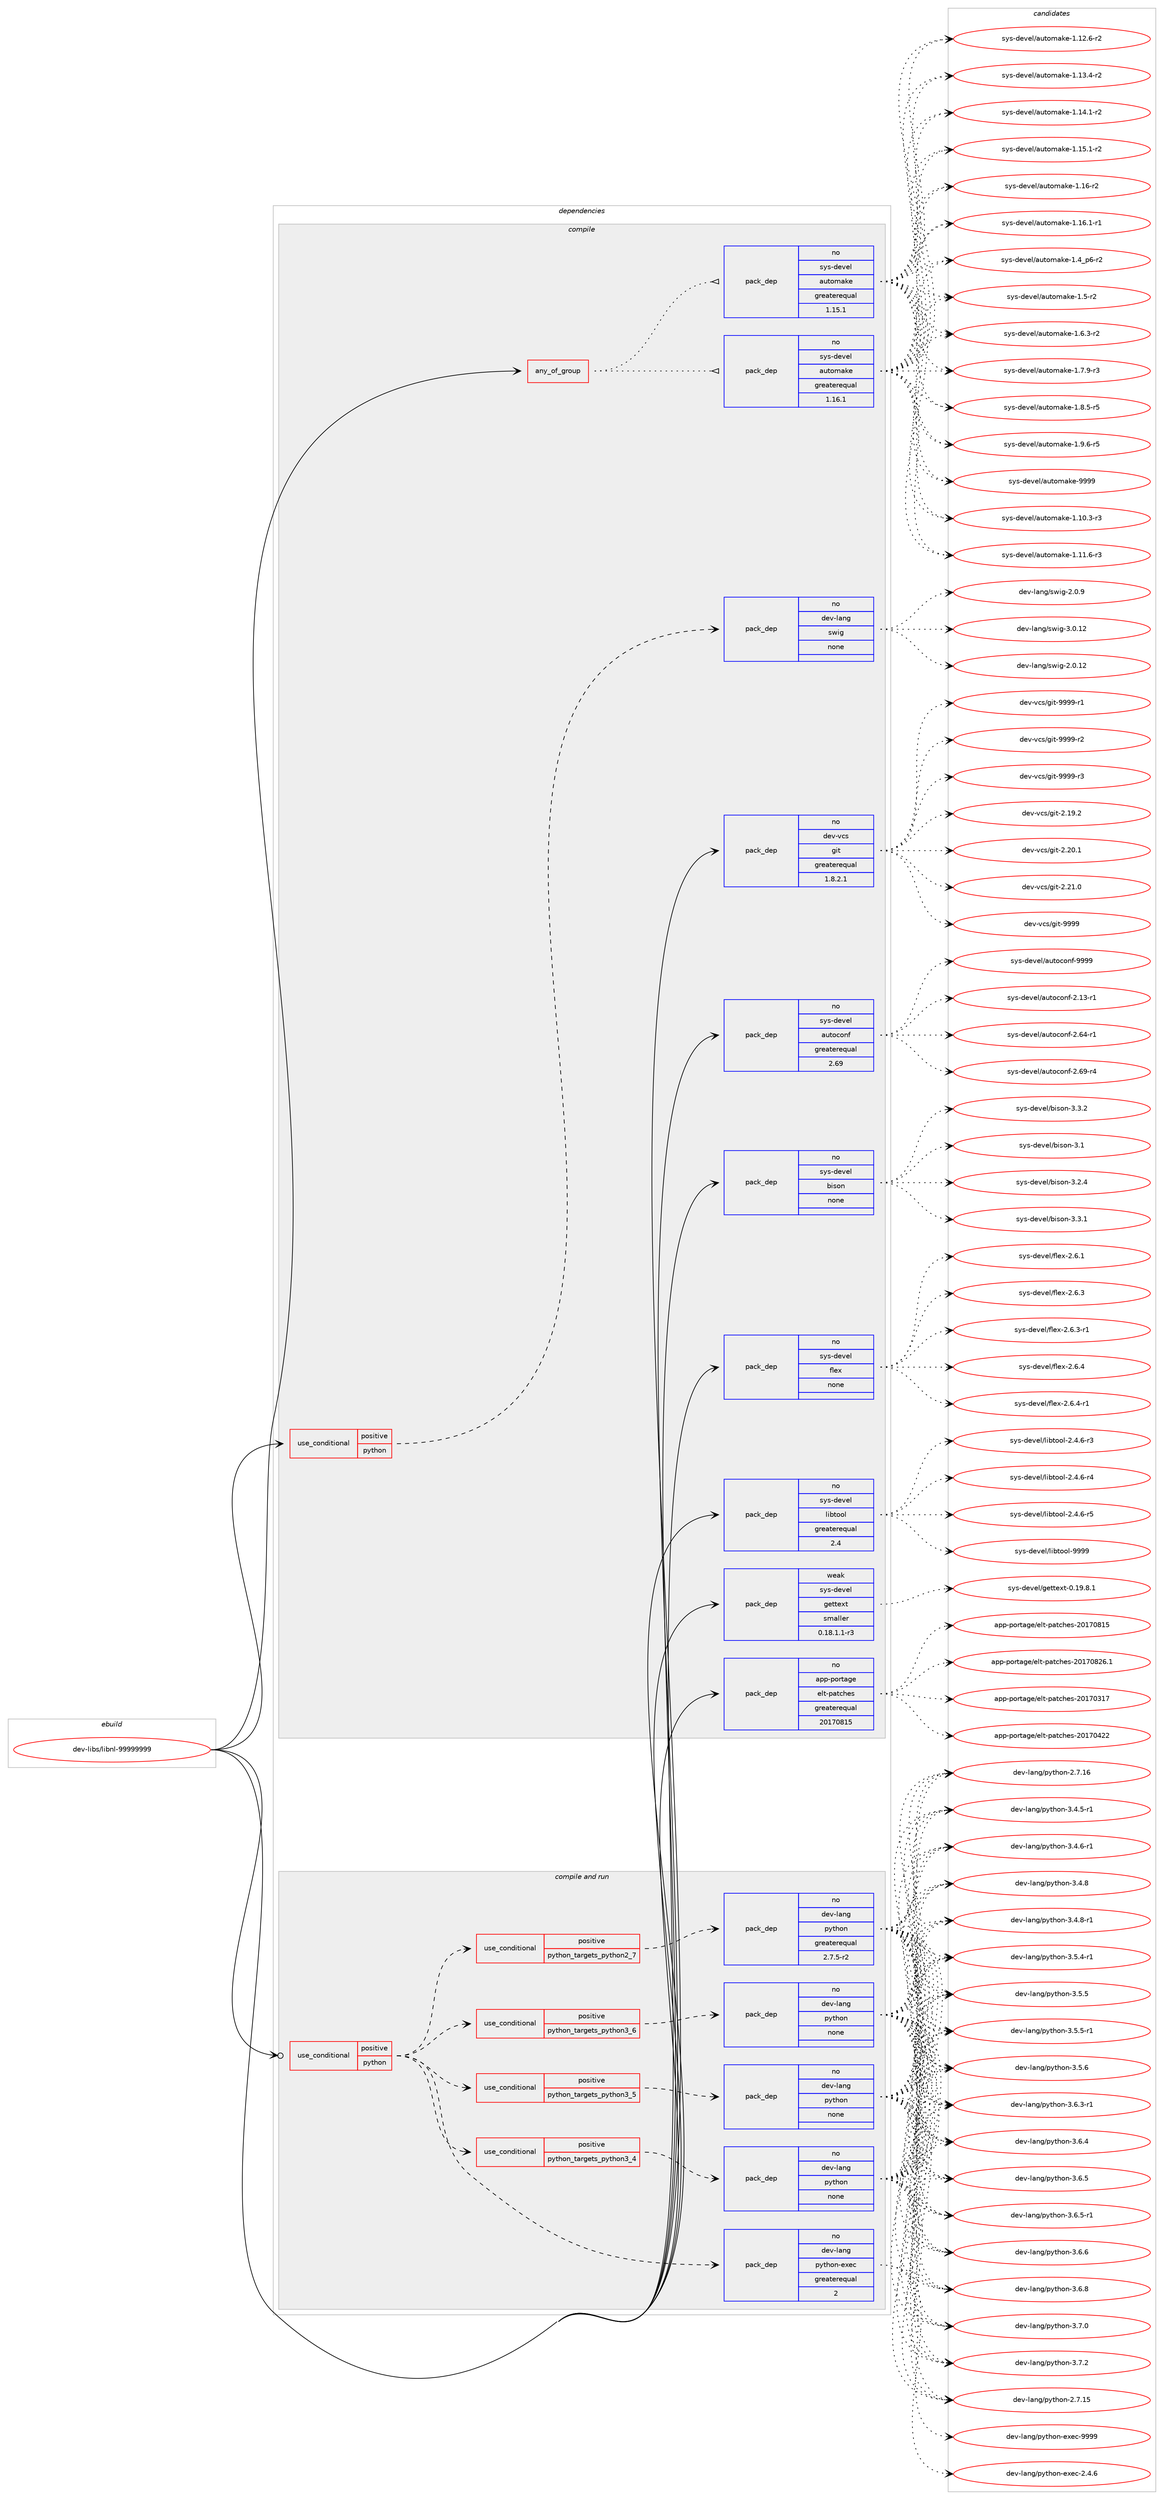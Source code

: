 digraph prolog {

# *************
# Graph options
# *************

newrank=true;
concentrate=true;
compound=true;
graph [rankdir=LR,fontname=Helvetica,fontsize=10,ranksep=1.5];#, ranksep=2.5, nodesep=0.2];
edge  [arrowhead=vee];
node  [fontname=Helvetica,fontsize=10];

# **********
# The ebuild
# **********

subgraph cluster_leftcol {
color=gray;
rank=same;
label=<<i>ebuild</i>>;
id [label="dev-libs/libnl-99999999", color=red, width=4, href="../dev-libs/libnl-99999999.svg"];
}

# ****************
# The dependencies
# ****************

subgraph cluster_midcol {
color=gray;
label=<<i>dependencies</i>>;
subgraph cluster_compile {
fillcolor="#eeeeee";
style=filled;
label=<<i>compile</i>>;
subgraph any22296 {
dependency1368934 [label=<<TABLE BORDER="0" CELLBORDER="1" CELLSPACING="0" CELLPADDING="4"><TR><TD CELLPADDING="10">any_of_group</TD></TR></TABLE>>, shape=none, color=red];subgraph pack979880 {
dependency1368935 [label=<<TABLE BORDER="0" CELLBORDER="1" CELLSPACING="0" CELLPADDING="4" WIDTH="220"><TR><TD ROWSPAN="6" CELLPADDING="30">pack_dep</TD></TR><TR><TD WIDTH="110">no</TD></TR><TR><TD>sys-devel</TD></TR><TR><TD>automake</TD></TR><TR><TD>greaterequal</TD></TR><TR><TD>1.16.1</TD></TR></TABLE>>, shape=none, color=blue];
}
dependency1368934:e -> dependency1368935:w [weight=20,style="dotted",arrowhead="oinv"];
subgraph pack979881 {
dependency1368936 [label=<<TABLE BORDER="0" CELLBORDER="1" CELLSPACING="0" CELLPADDING="4" WIDTH="220"><TR><TD ROWSPAN="6" CELLPADDING="30">pack_dep</TD></TR><TR><TD WIDTH="110">no</TD></TR><TR><TD>sys-devel</TD></TR><TR><TD>automake</TD></TR><TR><TD>greaterequal</TD></TR><TR><TD>1.15.1</TD></TR></TABLE>>, shape=none, color=blue];
}
dependency1368934:e -> dependency1368936:w [weight=20,style="dotted",arrowhead="oinv"];
}
id:e -> dependency1368934:w [weight=20,style="solid",arrowhead="vee"];
subgraph cond366196 {
dependency1368937 [label=<<TABLE BORDER="0" CELLBORDER="1" CELLSPACING="0" CELLPADDING="4"><TR><TD ROWSPAN="3" CELLPADDING="10">use_conditional</TD></TR><TR><TD>positive</TD></TR><TR><TD>python</TD></TR></TABLE>>, shape=none, color=red];
subgraph pack979882 {
dependency1368938 [label=<<TABLE BORDER="0" CELLBORDER="1" CELLSPACING="0" CELLPADDING="4" WIDTH="220"><TR><TD ROWSPAN="6" CELLPADDING="30">pack_dep</TD></TR><TR><TD WIDTH="110">no</TD></TR><TR><TD>dev-lang</TD></TR><TR><TD>swig</TD></TR><TR><TD>none</TD></TR><TR><TD></TD></TR></TABLE>>, shape=none, color=blue];
}
dependency1368937:e -> dependency1368938:w [weight=20,style="dashed",arrowhead="vee"];
}
id:e -> dependency1368937:w [weight=20,style="solid",arrowhead="vee"];
subgraph pack979883 {
dependency1368939 [label=<<TABLE BORDER="0" CELLBORDER="1" CELLSPACING="0" CELLPADDING="4" WIDTH="220"><TR><TD ROWSPAN="6" CELLPADDING="30">pack_dep</TD></TR><TR><TD WIDTH="110">no</TD></TR><TR><TD>app-portage</TD></TR><TR><TD>elt-patches</TD></TR><TR><TD>greaterequal</TD></TR><TR><TD>20170815</TD></TR></TABLE>>, shape=none, color=blue];
}
id:e -> dependency1368939:w [weight=20,style="solid",arrowhead="vee"];
subgraph pack979884 {
dependency1368940 [label=<<TABLE BORDER="0" CELLBORDER="1" CELLSPACING="0" CELLPADDING="4" WIDTH="220"><TR><TD ROWSPAN="6" CELLPADDING="30">pack_dep</TD></TR><TR><TD WIDTH="110">no</TD></TR><TR><TD>dev-vcs</TD></TR><TR><TD>git</TD></TR><TR><TD>greaterequal</TD></TR><TR><TD>1.8.2.1</TD></TR></TABLE>>, shape=none, color=blue];
}
id:e -> dependency1368940:w [weight=20,style="solid",arrowhead="vee"];
subgraph pack979885 {
dependency1368941 [label=<<TABLE BORDER="0" CELLBORDER="1" CELLSPACING="0" CELLPADDING="4" WIDTH="220"><TR><TD ROWSPAN="6" CELLPADDING="30">pack_dep</TD></TR><TR><TD WIDTH="110">no</TD></TR><TR><TD>sys-devel</TD></TR><TR><TD>autoconf</TD></TR><TR><TD>greaterequal</TD></TR><TR><TD>2.69</TD></TR></TABLE>>, shape=none, color=blue];
}
id:e -> dependency1368941:w [weight=20,style="solid",arrowhead="vee"];
subgraph pack979886 {
dependency1368942 [label=<<TABLE BORDER="0" CELLBORDER="1" CELLSPACING="0" CELLPADDING="4" WIDTH="220"><TR><TD ROWSPAN="6" CELLPADDING="30">pack_dep</TD></TR><TR><TD WIDTH="110">no</TD></TR><TR><TD>sys-devel</TD></TR><TR><TD>bison</TD></TR><TR><TD>none</TD></TR><TR><TD></TD></TR></TABLE>>, shape=none, color=blue];
}
id:e -> dependency1368942:w [weight=20,style="solid",arrowhead="vee"];
subgraph pack979887 {
dependency1368943 [label=<<TABLE BORDER="0" CELLBORDER="1" CELLSPACING="0" CELLPADDING="4" WIDTH="220"><TR><TD ROWSPAN="6" CELLPADDING="30">pack_dep</TD></TR><TR><TD WIDTH="110">no</TD></TR><TR><TD>sys-devel</TD></TR><TR><TD>flex</TD></TR><TR><TD>none</TD></TR><TR><TD></TD></TR></TABLE>>, shape=none, color=blue];
}
id:e -> dependency1368943:w [weight=20,style="solid",arrowhead="vee"];
subgraph pack979888 {
dependency1368944 [label=<<TABLE BORDER="0" CELLBORDER="1" CELLSPACING="0" CELLPADDING="4" WIDTH="220"><TR><TD ROWSPAN="6" CELLPADDING="30">pack_dep</TD></TR><TR><TD WIDTH="110">no</TD></TR><TR><TD>sys-devel</TD></TR><TR><TD>libtool</TD></TR><TR><TD>greaterequal</TD></TR><TR><TD>2.4</TD></TR></TABLE>>, shape=none, color=blue];
}
id:e -> dependency1368944:w [weight=20,style="solid",arrowhead="vee"];
subgraph pack979889 {
dependency1368945 [label=<<TABLE BORDER="0" CELLBORDER="1" CELLSPACING="0" CELLPADDING="4" WIDTH="220"><TR><TD ROWSPAN="6" CELLPADDING="30">pack_dep</TD></TR><TR><TD WIDTH="110">weak</TD></TR><TR><TD>sys-devel</TD></TR><TR><TD>gettext</TD></TR><TR><TD>smaller</TD></TR><TR><TD>0.18.1.1-r3</TD></TR></TABLE>>, shape=none, color=blue];
}
id:e -> dependency1368945:w [weight=20,style="solid",arrowhead="vee"];
}
subgraph cluster_compileandrun {
fillcolor="#eeeeee";
style=filled;
label=<<i>compile and run</i>>;
subgraph cond366197 {
dependency1368946 [label=<<TABLE BORDER="0" CELLBORDER="1" CELLSPACING="0" CELLPADDING="4"><TR><TD ROWSPAN="3" CELLPADDING="10">use_conditional</TD></TR><TR><TD>positive</TD></TR><TR><TD>python</TD></TR></TABLE>>, shape=none, color=red];
subgraph cond366198 {
dependency1368947 [label=<<TABLE BORDER="0" CELLBORDER="1" CELLSPACING="0" CELLPADDING="4"><TR><TD ROWSPAN="3" CELLPADDING="10">use_conditional</TD></TR><TR><TD>positive</TD></TR><TR><TD>python_targets_python2_7</TD></TR></TABLE>>, shape=none, color=red];
subgraph pack979890 {
dependency1368948 [label=<<TABLE BORDER="0" CELLBORDER="1" CELLSPACING="0" CELLPADDING="4" WIDTH="220"><TR><TD ROWSPAN="6" CELLPADDING="30">pack_dep</TD></TR><TR><TD WIDTH="110">no</TD></TR><TR><TD>dev-lang</TD></TR><TR><TD>python</TD></TR><TR><TD>greaterequal</TD></TR><TR><TD>2.7.5-r2</TD></TR></TABLE>>, shape=none, color=blue];
}
dependency1368947:e -> dependency1368948:w [weight=20,style="dashed",arrowhead="vee"];
}
dependency1368946:e -> dependency1368947:w [weight=20,style="dashed",arrowhead="vee"];
subgraph cond366199 {
dependency1368949 [label=<<TABLE BORDER="0" CELLBORDER="1" CELLSPACING="0" CELLPADDING="4"><TR><TD ROWSPAN="3" CELLPADDING="10">use_conditional</TD></TR><TR><TD>positive</TD></TR><TR><TD>python_targets_python3_4</TD></TR></TABLE>>, shape=none, color=red];
subgraph pack979891 {
dependency1368950 [label=<<TABLE BORDER="0" CELLBORDER="1" CELLSPACING="0" CELLPADDING="4" WIDTH="220"><TR><TD ROWSPAN="6" CELLPADDING="30">pack_dep</TD></TR><TR><TD WIDTH="110">no</TD></TR><TR><TD>dev-lang</TD></TR><TR><TD>python</TD></TR><TR><TD>none</TD></TR><TR><TD></TD></TR></TABLE>>, shape=none, color=blue];
}
dependency1368949:e -> dependency1368950:w [weight=20,style="dashed",arrowhead="vee"];
}
dependency1368946:e -> dependency1368949:w [weight=20,style="dashed",arrowhead="vee"];
subgraph cond366200 {
dependency1368951 [label=<<TABLE BORDER="0" CELLBORDER="1" CELLSPACING="0" CELLPADDING="4"><TR><TD ROWSPAN="3" CELLPADDING="10">use_conditional</TD></TR><TR><TD>positive</TD></TR><TR><TD>python_targets_python3_5</TD></TR></TABLE>>, shape=none, color=red];
subgraph pack979892 {
dependency1368952 [label=<<TABLE BORDER="0" CELLBORDER="1" CELLSPACING="0" CELLPADDING="4" WIDTH="220"><TR><TD ROWSPAN="6" CELLPADDING="30">pack_dep</TD></TR><TR><TD WIDTH="110">no</TD></TR><TR><TD>dev-lang</TD></TR><TR><TD>python</TD></TR><TR><TD>none</TD></TR><TR><TD></TD></TR></TABLE>>, shape=none, color=blue];
}
dependency1368951:e -> dependency1368952:w [weight=20,style="dashed",arrowhead="vee"];
}
dependency1368946:e -> dependency1368951:w [weight=20,style="dashed",arrowhead="vee"];
subgraph cond366201 {
dependency1368953 [label=<<TABLE BORDER="0" CELLBORDER="1" CELLSPACING="0" CELLPADDING="4"><TR><TD ROWSPAN="3" CELLPADDING="10">use_conditional</TD></TR><TR><TD>positive</TD></TR><TR><TD>python_targets_python3_6</TD></TR></TABLE>>, shape=none, color=red];
subgraph pack979893 {
dependency1368954 [label=<<TABLE BORDER="0" CELLBORDER="1" CELLSPACING="0" CELLPADDING="4" WIDTH="220"><TR><TD ROWSPAN="6" CELLPADDING="30">pack_dep</TD></TR><TR><TD WIDTH="110">no</TD></TR><TR><TD>dev-lang</TD></TR><TR><TD>python</TD></TR><TR><TD>none</TD></TR><TR><TD></TD></TR></TABLE>>, shape=none, color=blue];
}
dependency1368953:e -> dependency1368954:w [weight=20,style="dashed",arrowhead="vee"];
}
dependency1368946:e -> dependency1368953:w [weight=20,style="dashed",arrowhead="vee"];
subgraph pack979894 {
dependency1368955 [label=<<TABLE BORDER="0" CELLBORDER="1" CELLSPACING="0" CELLPADDING="4" WIDTH="220"><TR><TD ROWSPAN="6" CELLPADDING="30">pack_dep</TD></TR><TR><TD WIDTH="110">no</TD></TR><TR><TD>dev-lang</TD></TR><TR><TD>python-exec</TD></TR><TR><TD>greaterequal</TD></TR><TR><TD>2</TD></TR></TABLE>>, shape=none, color=blue];
}
dependency1368946:e -> dependency1368955:w [weight=20,style="dashed",arrowhead="vee"];
}
id:e -> dependency1368946:w [weight=20,style="solid",arrowhead="odotvee"];
}
subgraph cluster_run {
fillcolor="#eeeeee";
style=filled;
label=<<i>run</i>>;
}
}

# **************
# The candidates
# **************

subgraph cluster_choices {
rank=same;
color=gray;
label=<<i>candidates</i>>;

subgraph choice979880 {
color=black;
nodesep=1;
choice11512111545100101118101108479711711611110997107101454946494846514511451 [label="sys-devel/automake-1.10.3-r3", color=red, width=4,href="../sys-devel/automake-1.10.3-r3.svg"];
choice11512111545100101118101108479711711611110997107101454946494946544511451 [label="sys-devel/automake-1.11.6-r3", color=red, width=4,href="../sys-devel/automake-1.11.6-r3.svg"];
choice11512111545100101118101108479711711611110997107101454946495046544511450 [label="sys-devel/automake-1.12.6-r2", color=red, width=4,href="../sys-devel/automake-1.12.6-r2.svg"];
choice11512111545100101118101108479711711611110997107101454946495146524511450 [label="sys-devel/automake-1.13.4-r2", color=red, width=4,href="../sys-devel/automake-1.13.4-r2.svg"];
choice11512111545100101118101108479711711611110997107101454946495246494511450 [label="sys-devel/automake-1.14.1-r2", color=red, width=4,href="../sys-devel/automake-1.14.1-r2.svg"];
choice11512111545100101118101108479711711611110997107101454946495346494511450 [label="sys-devel/automake-1.15.1-r2", color=red, width=4,href="../sys-devel/automake-1.15.1-r2.svg"];
choice1151211154510010111810110847971171161111099710710145494649544511450 [label="sys-devel/automake-1.16-r2", color=red, width=4,href="../sys-devel/automake-1.16-r2.svg"];
choice11512111545100101118101108479711711611110997107101454946495446494511449 [label="sys-devel/automake-1.16.1-r1", color=red, width=4,href="../sys-devel/automake-1.16.1-r1.svg"];
choice115121115451001011181011084797117116111109971071014549465295112544511450 [label="sys-devel/automake-1.4_p6-r2", color=red, width=4,href="../sys-devel/automake-1.4_p6-r2.svg"];
choice11512111545100101118101108479711711611110997107101454946534511450 [label="sys-devel/automake-1.5-r2", color=red, width=4,href="../sys-devel/automake-1.5-r2.svg"];
choice115121115451001011181011084797117116111109971071014549465446514511450 [label="sys-devel/automake-1.6.3-r2", color=red, width=4,href="../sys-devel/automake-1.6.3-r2.svg"];
choice115121115451001011181011084797117116111109971071014549465546574511451 [label="sys-devel/automake-1.7.9-r3", color=red, width=4,href="../sys-devel/automake-1.7.9-r3.svg"];
choice115121115451001011181011084797117116111109971071014549465646534511453 [label="sys-devel/automake-1.8.5-r5", color=red, width=4,href="../sys-devel/automake-1.8.5-r5.svg"];
choice115121115451001011181011084797117116111109971071014549465746544511453 [label="sys-devel/automake-1.9.6-r5", color=red, width=4,href="../sys-devel/automake-1.9.6-r5.svg"];
choice115121115451001011181011084797117116111109971071014557575757 [label="sys-devel/automake-9999", color=red, width=4,href="../sys-devel/automake-9999.svg"];
dependency1368935:e -> choice11512111545100101118101108479711711611110997107101454946494846514511451:w [style=dotted,weight="100"];
dependency1368935:e -> choice11512111545100101118101108479711711611110997107101454946494946544511451:w [style=dotted,weight="100"];
dependency1368935:e -> choice11512111545100101118101108479711711611110997107101454946495046544511450:w [style=dotted,weight="100"];
dependency1368935:e -> choice11512111545100101118101108479711711611110997107101454946495146524511450:w [style=dotted,weight="100"];
dependency1368935:e -> choice11512111545100101118101108479711711611110997107101454946495246494511450:w [style=dotted,weight="100"];
dependency1368935:e -> choice11512111545100101118101108479711711611110997107101454946495346494511450:w [style=dotted,weight="100"];
dependency1368935:e -> choice1151211154510010111810110847971171161111099710710145494649544511450:w [style=dotted,weight="100"];
dependency1368935:e -> choice11512111545100101118101108479711711611110997107101454946495446494511449:w [style=dotted,weight="100"];
dependency1368935:e -> choice115121115451001011181011084797117116111109971071014549465295112544511450:w [style=dotted,weight="100"];
dependency1368935:e -> choice11512111545100101118101108479711711611110997107101454946534511450:w [style=dotted,weight="100"];
dependency1368935:e -> choice115121115451001011181011084797117116111109971071014549465446514511450:w [style=dotted,weight="100"];
dependency1368935:e -> choice115121115451001011181011084797117116111109971071014549465546574511451:w [style=dotted,weight="100"];
dependency1368935:e -> choice115121115451001011181011084797117116111109971071014549465646534511453:w [style=dotted,weight="100"];
dependency1368935:e -> choice115121115451001011181011084797117116111109971071014549465746544511453:w [style=dotted,weight="100"];
dependency1368935:e -> choice115121115451001011181011084797117116111109971071014557575757:w [style=dotted,weight="100"];
}
subgraph choice979881 {
color=black;
nodesep=1;
choice11512111545100101118101108479711711611110997107101454946494846514511451 [label="sys-devel/automake-1.10.3-r3", color=red, width=4,href="../sys-devel/automake-1.10.3-r3.svg"];
choice11512111545100101118101108479711711611110997107101454946494946544511451 [label="sys-devel/automake-1.11.6-r3", color=red, width=4,href="../sys-devel/automake-1.11.6-r3.svg"];
choice11512111545100101118101108479711711611110997107101454946495046544511450 [label="sys-devel/automake-1.12.6-r2", color=red, width=4,href="../sys-devel/automake-1.12.6-r2.svg"];
choice11512111545100101118101108479711711611110997107101454946495146524511450 [label="sys-devel/automake-1.13.4-r2", color=red, width=4,href="../sys-devel/automake-1.13.4-r2.svg"];
choice11512111545100101118101108479711711611110997107101454946495246494511450 [label="sys-devel/automake-1.14.1-r2", color=red, width=4,href="../sys-devel/automake-1.14.1-r2.svg"];
choice11512111545100101118101108479711711611110997107101454946495346494511450 [label="sys-devel/automake-1.15.1-r2", color=red, width=4,href="../sys-devel/automake-1.15.1-r2.svg"];
choice1151211154510010111810110847971171161111099710710145494649544511450 [label="sys-devel/automake-1.16-r2", color=red, width=4,href="../sys-devel/automake-1.16-r2.svg"];
choice11512111545100101118101108479711711611110997107101454946495446494511449 [label="sys-devel/automake-1.16.1-r1", color=red, width=4,href="../sys-devel/automake-1.16.1-r1.svg"];
choice115121115451001011181011084797117116111109971071014549465295112544511450 [label="sys-devel/automake-1.4_p6-r2", color=red, width=4,href="../sys-devel/automake-1.4_p6-r2.svg"];
choice11512111545100101118101108479711711611110997107101454946534511450 [label="sys-devel/automake-1.5-r2", color=red, width=4,href="../sys-devel/automake-1.5-r2.svg"];
choice115121115451001011181011084797117116111109971071014549465446514511450 [label="sys-devel/automake-1.6.3-r2", color=red, width=4,href="../sys-devel/automake-1.6.3-r2.svg"];
choice115121115451001011181011084797117116111109971071014549465546574511451 [label="sys-devel/automake-1.7.9-r3", color=red, width=4,href="../sys-devel/automake-1.7.9-r3.svg"];
choice115121115451001011181011084797117116111109971071014549465646534511453 [label="sys-devel/automake-1.8.5-r5", color=red, width=4,href="../sys-devel/automake-1.8.5-r5.svg"];
choice115121115451001011181011084797117116111109971071014549465746544511453 [label="sys-devel/automake-1.9.6-r5", color=red, width=4,href="../sys-devel/automake-1.9.6-r5.svg"];
choice115121115451001011181011084797117116111109971071014557575757 [label="sys-devel/automake-9999", color=red, width=4,href="../sys-devel/automake-9999.svg"];
dependency1368936:e -> choice11512111545100101118101108479711711611110997107101454946494846514511451:w [style=dotted,weight="100"];
dependency1368936:e -> choice11512111545100101118101108479711711611110997107101454946494946544511451:w [style=dotted,weight="100"];
dependency1368936:e -> choice11512111545100101118101108479711711611110997107101454946495046544511450:w [style=dotted,weight="100"];
dependency1368936:e -> choice11512111545100101118101108479711711611110997107101454946495146524511450:w [style=dotted,weight="100"];
dependency1368936:e -> choice11512111545100101118101108479711711611110997107101454946495246494511450:w [style=dotted,weight="100"];
dependency1368936:e -> choice11512111545100101118101108479711711611110997107101454946495346494511450:w [style=dotted,weight="100"];
dependency1368936:e -> choice1151211154510010111810110847971171161111099710710145494649544511450:w [style=dotted,weight="100"];
dependency1368936:e -> choice11512111545100101118101108479711711611110997107101454946495446494511449:w [style=dotted,weight="100"];
dependency1368936:e -> choice115121115451001011181011084797117116111109971071014549465295112544511450:w [style=dotted,weight="100"];
dependency1368936:e -> choice11512111545100101118101108479711711611110997107101454946534511450:w [style=dotted,weight="100"];
dependency1368936:e -> choice115121115451001011181011084797117116111109971071014549465446514511450:w [style=dotted,weight="100"];
dependency1368936:e -> choice115121115451001011181011084797117116111109971071014549465546574511451:w [style=dotted,weight="100"];
dependency1368936:e -> choice115121115451001011181011084797117116111109971071014549465646534511453:w [style=dotted,weight="100"];
dependency1368936:e -> choice115121115451001011181011084797117116111109971071014549465746544511453:w [style=dotted,weight="100"];
dependency1368936:e -> choice115121115451001011181011084797117116111109971071014557575757:w [style=dotted,weight="100"];
}
subgraph choice979882 {
color=black;
nodesep=1;
choice10010111845108971101034711511910510345504648464950 [label="dev-lang/swig-2.0.12", color=red, width=4,href="../dev-lang/swig-2.0.12.svg"];
choice100101118451089711010347115119105103455046484657 [label="dev-lang/swig-2.0.9", color=red, width=4,href="../dev-lang/swig-2.0.9.svg"];
choice10010111845108971101034711511910510345514648464950 [label="dev-lang/swig-3.0.12", color=red, width=4,href="../dev-lang/swig-3.0.12.svg"];
dependency1368938:e -> choice10010111845108971101034711511910510345504648464950:w [style=dotted,weight="100"];
dependency1368938:e -> choice100101118451089711010347115119105103455046484657:w [style=dotted,weight="100"];
dependency1368938:e -> choice10010111845108971101034711511910510345514648464950:w [style=dotted,weight="100"];
}
subgraph choice979883 {
color=black;
nodesep=1;
choice97112112451121111141169710310147101108116451129711699104101115455048495548514955 [label="app-portage/elt-patches-20170317", color=red, width=4,href="../app-portage/elt-patches-20170317.svg"];
choice97112112451121111141169710310147101108116451129711699104101115455048495548525050 [label="app-portage/elt-patches-20170422", color=red, width=4,href="../app-portage/elt-patches-20170422.svg"];
choice97112112451121111141169710310147101108116451129711699104101115455048495548564953 [label="app-portage/elt-patches-20170815", color=red, width=4,href="../app-portage/elt-patches-20170815.svg"];
choice971121124511211111411697103101471011081164511297116991041011154550484955485650544649 [label="app-portage/elt-patches-20170826.1", color=red, width=4,href="../app-portage/elt-patches-20170826.1.svg"];
dependency1368939:e -> choice97112112451121111141169710310147101108116451129711699104101115455048495548514955:w [style=dotted,weight="100"];
dependency1368939:e -> choice97112112451121111141169710310147101108116451129711699104101115455048495548525050:w [style=dotted,weight="100"];
dependency1368939:e -> choice97112112451121111141169710310147101108116451129711699104101115455048495548564953:w [style=dotted,weight="100"];
dependency1368939:e -> choice971121124511211111411697103101471011081164511297116991041011154550484955485650544649:w [style=dotted,weight="100"];
}
subgraph choice979884 {
color=black;
nodesep=1;
choice10010111845118991154710310511645504649574650 [label="dev-vcs/git-2.19.2", color=red, width=4,href="../dev-vcs/git-2.19.2.svg"];
choice10010111845118991154710310511645504650484649 [label="dev-vcs/git-2.20.1", color=red, width=4,href="../dev-vcs/git-2.20.1.svg"];
choice10010111845118991154710310511645504650494648 [label="dev-vcs/git-2.21.0", color=red, width=4,href="../dev-vcs/git-2.21.0.svg"];
choice1001011184511899115471031051164557575757 [label="dev-vcs/git-9999", color=red, width=4,href="../dev-vcs/git-9999.svg"];
choice10010111845118991154710310511645575757574511449 [label="dev-vcs/git-9999-r1", color=red, width=4,href="../dev-vcs/git-9999-r1.svg"];
choice10010111845118991154710310511645575757574511450 [label="dev-vcs/git-9999-r2", color=red, width=4,href="../dev-vcs/git-9999-r2.svg"];
choice10010111845118991154710310511645575757574511451 [label="dev-vcs/git-9999-r3", color=red, width=4,href="../dev-vcs/git-9999-r3.svg"];
dependency1368940:e -> choice10010111845118991154710310511645504649574650:w [style=dotted,weight="100"];
dependency1368940:e -> choice10010111845118991154710310511645504650484649:w [style=dotted,weight="100"];
dependency1368940:e -> choice10010111845118991154710310511645504650494648:w [style=dotted,weight="100"];
dependency1368940:e -> choice1001011184511899115471031051164557575757:w [style=dotted,weight="100"];
dependency1368940:e -> choice10010111845118991154710310511645575757574511449:w [style=dotted,weight="100"];
dependency1368940:e -> choice10010111845118991154710310511645575757574511450:w [style=dotted,weight="100"];
dependency1368940:e -> choice10010111845118991154710310511645575757574511451:w [style=dotted,weight="100"];
}
subgraph choice979885 {
color=black;
nodesep=1;
choice1151211154510010111810110847971171161119911111010245504649514511449 [label="sys-devel/autoconf-2.13-r1", color=red, width=4,href="../sys-devel/autoconf-2.13-r1.svg"];
choice1151211154510010111810110847971171161119911111010245504654524511449 [label="sys-devel/autoconf-2.64-r1", color=red, width=4,href="../sys-devel/autoconf-2.64-r1.svg"];
choice1151211154510010111810110847971171161119911111010245504654574511452 [label="sys-devel/autoconf-2.69-r4", color=red, width=4,href="../sys-devel/autoconf-2.69-r4.svg"];
choice115121115451001011181011084797117116111991111101024557575757 [label="sys-devel/autoconf-9999", color=red, width=4,href="../sys-devel/autoconf-9999.svg"];
dependency1368941:e -> choice1151211154510010111810110847971171161119911111010245504649514511449:w [style=dotted,weight="100"];
dependency1368941:e -> choice1151211154510010111810110847971171161119911111010245504654524511449:w [style=dotted,weight="100"];
dependency1368941:e -> choice1151211154510010111810110847971171161119911111010245504654574511452:w [style=dotted,weight="100"];
dependency1368941:e -> choice115121115451001011181011084797117116111991111101024557575757:w [style=dotted,weight="100"];
}
subgraph choice979886 {
color=black;
nodesep=1;
choice11512111545100101118101108479810511511111045514649 [label="sys-devel/bison-3.1", color=red, width=4,href="../sys-devel/bison-3.1.svg"];
choice115121115451001011181011084798105115111110455146504652 [label="sys-devel/bison-3.2.4", color=red, width=4,href="../sys-devel/bison-3.2.4.svg"];
choice115121115451001011181011084798105115111110455146514649 [label="sys-devel/bison-3.3.1", color=red, width=4,href="../sys-devel/bison-3.3.1.svg"];
choice115121115451001011181011084798105115111110455146514650 [label="sys-devel/bison-3.3.2", color=red, width=4,href="../sys-devel/bison-3.3.2.svg"];
dependency1368942:e -> choice11512111545100101118101108479810511511111045514649:w [style=dotted,weight="100"];
dependency1368942:e -> choice115121115451001011181011084798105115111110455146504652:w [style=dotted,weight="100"];
dependency1368942:e -> choice115121115451001011181011084798105115111110455146514649:w [style=dotted,weight="100"];
dependency1368942:e -> choice115121115451001011181011084798105115111110455146514650:w [style=dotted,weight="100"];
}
subgraph choice979887 {
color=black;
nodesep=1;
choice1151211154510010111810110847102108101120455046544649 [label="sys-devel/flex-2.6.1", color=red, width=4,href="../sys-devel/flex-2.6.1.svg"];
choice1151211154510010111810110847102108101120455046544651 [label="sys-devel/flex-2.6.3", color=red, width=4,href="../sys-devel/flex-2.6.3.svg"];
choice11512111545100101118101108471021081011204550465446514511449 [label="sys-devel/flex-2.6.3-r1", color=red, width=4,href="../sys-devel/flex-2.6.3-r1.svg"];
choice1151211154510010111810110847102108101120455046544652 [label="sys-devel/flex-2.6.4", color=red, width=4,href="../sys-devel/flex-2.6.4.svg"];
choice11512111545100101118101108471021081011204550465446524511449 [label="sys-devel/flex-2.6.4-r1", color=red, width=4,href="../sys-devel/flex-2.6.4-r1.svg"];
dependency1368943:e -> choice1151211154510010111810110847102108101120455046544649:w [style=dotted,weight="100"];
dependency1368943:e -> choice1151211154510010111810110847102108101120455046544651:w [style=dotted,weight="100"];
dependency1368943:e -> choice11512111545100101118101108471021081011204550465446514511449:w [style=dotted,weight="100"];
dependency1368943:e -> choice1151211154510010111810110847102108101120455046544652:w [style=dotted,weight="100"];
dependency1368943:e -> choice11512111545100101118101108471021081011204550465446524511449:w [style=dotted,weight="100"];
}
subgraph choice979888 {
color=black;
nodesep=1;
choice1151211154510010111810110847108105981161111111084550465246544511451 [label="sys-devel/libtool-2.4.6-r3", color=red, width=4,href="../sys-devel/libtool-2.4.6-r3.svg"];
choice1151211154510010111810110847108105981161111111084550465246544511452 [label="sys-devel/libtool-2.4.6-r4", color=red, width=4,href="../sys-devel/libtool-2.4.6-r4.svg"];
choice1151211154510010111810110847108105981161111111084550465246544511453 [label="sys-devel/libtool-2.4.6-r5", color=red, width=4,href="../sys-devel/libtool-2.4.6-r5.svg"];
choice1151211154510010111810110847108105981161111111084557575757 [label="sys-devel/libtool-9999", color=red, width=4,href="../sys-devel/libtool-9999.svg"];
dependency1368944:e -> choice1151211154510010111810110847108105981161111111084550465246544511451:w [style=dotted,weight="100"];
dependency1368944:e -> choice1151211154510010111810110847108105981161111111084550465246544511452:w [style=dotted,weight="100"];
dependency1368944:e -> choice1151211154510010111810110847108105981161111111084550465246544511453:w [style=dotted,weight="100"];
dependency1368944:e -> choice1151211154510010111810110847108105981161111111084557575757:w [style=dotted,weight="100"];
}
subgraph choice979889 {
color=black;
nodesep=1;
choice1151211154510010111810110847103101116116101120116454846495746564649 [label="sys-devel/gettext-0.19.8.1", color=red, width=4,href="../sys-devel/gettext-0.19.8.1.svg"];
dependency1368945:e -> choice1151211154510010111810110847103101116116101120116454846495746564649:w [style=dotted,weight="100"];
}
subgraph choice979890 {
color=black;
nodesep=1;
choice10010111845108971101034711212111610411111045504655464953 [label="dev-lang/python-2.7.15", color=red, width=4,href="../dev-lang/python-2.7.15.svg"];
choice10010111845108971101034711212111610411111045504655464954 [label="dev-lang/python-2.7.16", color=red, width=4,href="../dev-lang/python-2.7.16.svg"];
choice1001011184510897110103471121211161041111104551465246534511449 [label="dev-lang/python-3.4.5-r1", color=red, width=4,href="../dev-lang/python-3.4.5-r1.svg"];
choice1001011184510897110103471121211161041111104551465246544511449 [label="dev-lang/python-3.4.6-r1", color=red, width=4,href="../dev-lang/python-3.4.6-r1.svg"];
choice100101118451089711010347112121116104111110455146524656 [label="dev-lang/python-3.4.8", color=red, width=4,href="../dev-lang/python-3.4.8.svg"];
choice1001011184510897110103471121211161041111104551465246564511449 [label="dev-lang/python-3.4.8-r1", color=red, width=4,href="../dev-lang/python-3.4.8-r1.svg"];
choice1001011184510897110103471121211161041111104551465346524511449 [label="dev-lang/python-3.5.4-r1", color=red, width=4,href="../dev-lang/python-3.5.4-r1.svg"];
choice100101118451089711010347112121116104111110455146534653 [label="dev-lang/python-3.5.5", color=red, width=4,href="../dev-lang/python-3.5.5.svg"];
choice1001011184510897110103471121211161041111104551465346534511449 [label="dev-lang/python-3.5.5-r1", color=red, width=4,href="../dev-lang/python-3.5.5-r1.svg"];
choice100101118451089711010347112121116104111110455146534654 [label="dev-lang/python-3.5.6", color=red, width=4,href="../dev-lang/python-3.5.6.svg"];
choice1001011184510897110103471121211161041111104551465446514511449 [label="dev-lang/python-3.6.3-r1", color=red, width=4,href="../dev-lang/python-3.6.3-r1.svg"];
choice100101118451089711010347112121116104111110455146544652 [label="dev-lang/python-3.6.4", color=red, width=4,href="../dev-lang/python-3.6.4.svg"];
choice100101118451089711010347112121116104111110455146544653 [label="dev-lang/python-3.6.5", color=red, width=4,href="../dev-lang/python-3.6.5.svg"];
choice1001011184510897110103471121211161041111104551465446534511449 [label="dev-lang/python-3.6.5-r1", color=red, width=4,href="../dev-lang/python-3.6.5-r1.svg"];
choice100101118451089711010347112121116104111110455146544654 [label="dev-lang/python-3.6.6", color=red, width=4,href="../dev-lang/python-3.6.6.svg"];
choice100101118451089711010347112121116104111110455146544656 [label="dev-lang/python-3.6.8", color=red, width=4,href="../dev-lang/python-3.6.8.svg"];
choice100101118451089711010347112121116104111110455146554648 [label="dev-lang/python-3.7.0", color=red, width=4,href="../dev-lang/python-3.7.0.svg"];
choice100101118451089711010347112121116104111110455146554650 [label="dev-lang/python-3.7.2", color=red, width=4,href="../dev-lang/python-3.7.2.svg"];
dependency1368948:e -> choice10010111845108971101034711212111610411111045504655464953:w [style=dotted,weight="100"];
dependency1368948:e -> choice10010111845108971101034711212111610411111045504655464954:w [style=dotted,weight="100"];
dependency1368948:e -> choice1001011184510897110103471121211161041111104551465246534511449:w [style=dotted,weight="100"];
dependency1368948:e -> choice1001011184510897110103471121211161041111104551465246544511449:w [style=dotted,weight="100"];
dependency1368948:e -> choice100101118451089711010347112121116104111110455146524656:w [style=dotted,weight="100"];
dependency1368948:e -> choice1001011184510897110103471121211161041111104551465246564511449:w [style=dotted,weight="100"];
dependency1368948:e -> choice1001011184510897110103471121211161041111104551465346524511449:w [style=dotted,weight="100"];
dependency1368948:e -> choice100101118451089711010347112121116104111110455146534653:w [style=dotted,weight="100"];
dependency1368948:e -> choice1001011184510897110103471121211161041111104551465346534511449:w [style=dotted,weight="100"];
dependency1368948:e -> choice100101118451089711010347112121116104111110455146534654:w [style=dotted,weight="100"];
dependency1368948:e -> choice1001011184510897110103471121211161041111104551465446514511449:w [style=dotted,weight="100"];
dependency1368948:e -> choice100101118451089711010347112121116104111110455146544652:w [style=dotted,weight="100"];
dependency1368948:e -> choice100101118451089711010347112121116104111110455146544653:w [style=dotted,weight="100"];
dependency1368948:e -> choice1001011184510897110103471121211161041111104551465446534511449:w [style=dotted,weight="100"];
dependency1368948:e -> choice100101118451089711010347112121116104111110455146544654:w [style=dotted,weight="100"];
dependency1368948:e -> choice100101118451089711010347112121116104111110455146544656:w [style=dotted,weight="100"];
dependency1368948:e -> choice100101118451089711010347112121116104111110455146554648:w [style=dotted,weight="100"];
dependency1368948:e -> choice100101118451089711010347112121116104111110455146554650:w [style=dotted,weight="100"];
}
subgraph choice979891 {
color=black;
nodesep=1;
choice10010111845108971101034711212111610411111045504655464953 [label="dev-lang/python-2.7.15", color=red, width=4,href="../dev-lang/python-2.7.15.svg"];
choice10010111845108971101034711212111610411111045504655464954 [label="dev-lang/python-2.7.16", color=red, width=4,href="../dev-lang/python-2.7.16.svg"];
choice1001011184510897110103471121211161041111104551465246534511449 [label="dev-lang/python-3.4.5-r1", color=red, width=4,href="../dev-lang/python-3.4.5-r1.svg"];
choice1001011184510897110103471121211161041111104551465246544511449 [label="dev-lang/python-3.4.6-r1", color=red, width=4,href="../dev-lang/python-3.4.6-r1.svg"];
choice100101118451089711010347112121116104111110455146524656 [label="dev-lang/python-3.4.8", color=red, width=4,href="../dev-lang/python-3.4.8.svg"];
choice1001011184510897110103471121211161041111104551465246564511449 [label="dev-lang/python-3.4.8-r1", color=red, width=4,href="../dev-lang/python-3.4.8-r1.svg"];
choice1001011184510897110103471121211161041111104551465346524511449 [label="dev-lang/python-3.5.4-r1", color=red, width=4,href="../dev-lang/python-3.5.4-r1.svg"];
choice100101118451089711010347112121116104111110455146534653 [label="dev-lang/python-3.5.5", color=red, width=4,href="../dev-lang/python-3.5.5.svg"];
choice1001011184510897110103471121211161041111104551465346534511449 [label="dev-lang/python-3.5.5-r1", color=red, width=4,href="../dev-lang/python-3.5.5-r1.svg"];
choice100101118451089711010347112121116104111110455146534654 [label="dev-lang/python-3.5.6", color=red, width=4,href="../dev-lang/python-3.5.6.svg"];
choice1001011184510897110103471121211161041111104551465446514511449 [label="dev-lang/python-3.6.3-r1", color=red, width=4,href="../dev-lang/python-3.6.3-r1.svg"];
choice100101118451089711010347112121116104111110455146544652 [label="dev-lang/python-3.6.4", color=red, width=4,href="../dev-lang/python-3.6.4.svg"];
choice100101118451089711010347112121116104111110455146544653 [label="dev-lang/python-3.6.5", color=red, width=4,href="../dev-lang/python-3.6.5.svg"];
choice1001011184510897110103471121211161041111104551465446534511449 [label="dev-lang/python-3.6.5-r1", color=red, width=4,href="../dev-lang/python-3.6.5-r1.svg"];
choice100101118451089711010347112121116104111110455146544654 [label="dev-lang/python-3.6.6", color=red, width=4,href="../dev-lang/python-3.6.6.svg"];
choice100101118451089711010347112121116104111110455146544656 [label="dev-lang/python-3.6.8", color=red, width=4,href="../dev-lang/python-3.6.8.svg"];
choice100101118451089711010347112121116104111110455146554648 [label="dev-lang/python-3.7.0", color=red, width=4,href="../dev-lang/python-3.7.0.svg"];
choice100101118451089711010347112121116104111110455146554650 [label="dev-lang/python-3.7.2", color=red, width=4,href="../dev-lang/python-3.7.2.svg"];
dependency1368950:e -> choice10010111845108971101034711212111610411111045504655464953:w [style=dotted,weight="100"];
dependency1368950:e -> choice10010111845108971101034711212111610411111045504655464954:w [style=dotted,weight="100"];
dependency1368950:e -> choice1001011184510897110103471121211161041111104551465246534511449:w [style=dotted,weight="100"];
dependency1368950:e -> choice1001011184510897110103471121211161041111104551465246544511449:w [style=dotted,weight="100"];
dependency1368950:e -> choice100101118451089711010347112121116104111110455146524656:w [style=dotted,weight="100"];
dependency1368950:e -> choice1001011184510897110103471121211161041111104551465246564511449:w [style=dotted,weight="100"];
dependency1368950:e -> choice1001011184510897110103471121211161041111104551465346524511449:w [style=dotted,weight="100"];
dependency1368950:e -> choice100101118451089711010347112121116104111110455146534653:w [style=dotted,weight="100"];
dependency1368950:e -> choice1001011184510897110103471121211161041111104551465346534511449:w [style=dotted,weight="100"];
dependency1368950:e -> choice100101118451089711010347112121116104111110455146534654:w [style=dotted,weight="100"];
dependency1368950:e -> choice1001011184510897110103471121211161041111104551465446514511449:w [style=dotted,weight="100"];
dependency1368950:e -> choice100101118451089711010347112121116104111110455146544652:w [style=dotted,weight="100"];
dependency1368950:e -> choice100101118451089711010347112121116104111110455146544653:w [style=dotted,weight="100"];
dependency1368950:e -> choice1001011184510897110103471121211161041111104551465446534511449:w [style=dotted,weight="100"];
dependency1368950:e -> choice100101118451089711010347112121116104111110455146544654:w [style=dotted,weight="100"];
dependency1368950:e -> choice100101118451089711010347112121116104111110455146544656:w [style=dotted,weight="100"];
dependency1368950:e -> choice100101118451089711010347112121116104111110455146554648:w [style=dotted,weight="100"];
dependency1368950:e -> choice100101118451089711010347112121116104111110455146554650:w [style=dotted,weight="100"];
}
subgraph choice979892 {
color=black;
nodesep=1;
choice10010111845108971101034711212111610411111045504655464953 [label="dev-lang/python-2.7.15", color=red, width=4,href="../dev-lang/python-2.7.15.svg"];
choice10010111845108971101034711212111610411111045504655464954 [label="dev-lang/python-2.7.16", color=red, width=4,href="../dev-lang/python-2.7.16.svg"];
choice1001011184510897110103471121211161041111104551465246534511449 [label="dev-lang/python-3.4.5-r1", color=red, width=4,href="../dev-lang/python-3.4.5-r1.svg"];
choice1001011184510897110103471121211161041111104551465246544511449 [label="dev-lang/python-3.4.6-r1", color=red, width=4,href="../dev-lang/python-3.4.6-r1.svg"];
choice100101118451089711010347112121116104111110455146524656 [label="dev-lang/python-3.4.8", color=red, width=4,href="../dev-lang/python-3.4.8.svg"];
choice1001011184510897110103471121211161041111104551465246564511449 [label="dev-lang/python-3.4.8-r1", color=red, width=4,href="../dev-lang/python-3.4.8-r1.svg"];
choice1001011184510897110103471121211161041111104551465346524511449 [label="dev-lang/python-3.5.4-r1", color=red, width=4,href="../dev-lang/python-3.5.4-r1.svg"];
choice100101118451089711010347112121116104111110455146534653 [label="dev-lang/python-3.5.5", color=red, width=4,href="../dev-lang/python-3.5.5.svg"];
choice1001011184510897110103471121211161041111104551465346534511449 [label="dev-lang/python-3.5.5-r1", color=red, width=4,href="../dev-lang/python-3.5.5-r1.svg"];
choice100101118451089711010347112121116104111110455146534654 [label="dev-lang/python-3.5.6", color=red, width=4,href="../dev-lang/python-3.5.6.svg"];
choice1001011184510897110103471121211161041111104551465446514511449 [label="dev-lang/python-3.6.3-r1", color=red, width=4,href="../dev-lang/python-3.6.3-r1.svg"];
choice100101118451089711010347112121116104111110455146544652 [label="dev-lang/python-3.6.4", color=red, width=4,href="../dev-lang/python-3.6.4.svg"];
choice100101118451089711010347112121116104111110455146544653 [label="dev-lang/python-3.6.5", color=red, width=4,href="../dev-lang/python-3.6.5.svg"];
choice1001011184510897110103471121211161041111104551465446534511449 [label="dev-lang/python-3.6.5-r1", color=red, width=4,href="../dev-lang/python-3.6.5-r1.svg"];
choice100101118451089711010347112121116104111110455146544654 [label="dev-lang/python-3.6.6", color=red, width=4,href="../dev-lang/python-3.6.6.svg"];
choice100101118451089711010347112121116104111110455146544656 [label="dev-lang/python-3.6.8", color=red, width=4,href="../dev-lang/python-3.6.8.svg"];
choice100101118451089711010347112121116104111110455146554648 [label="dev-lang/python-3.7.0", color=red, width=4,href="../dev-lang/python-3.7.0.svg"];
choice100101118451089711010347112121116104111110455146554650 [label="dev-lang/python-3.7.2", color=red, width=4,href="../dev-lang/python-3.7.2.svg"];
dependency1368952:e -> choice10010111845108971101034711212111610411111045504655464953:w [style=dotted,weight="100"];
dependency1368952:e -> choice10010111845108971101034711212111610411111045504655464954:w [style=dotted,weight="100"];
dependency1368952:e -> choice1001011184510897110103471121211161041111104551465246534511449:w [style=dotted,weight="100"];
dependency1368952:e -> choice1001011184510897110103471121211161041111104551465246544511449:w [style=dotted,weight="100"];
dependency1368952:e -> choice100101118451089711010347112121116104111110455146524656:w [style=dotted,weight="100"];
dependency1368952:e -> choice1001011184510897110103471121211161041111104551465246564511449:w [style=dotted,weight="100"];
dependency1368952:e -> choice1001011184510897110103471121211161041111104551465346524511449:w [style=dotted,weight="100"];
dependency1368952:e -> choice100101118451089711010347112121116104111110455146534653:w [style=dotted,weight="100"];
dependency1368952:e -> choice1001011184510897110103471121211161041111104551465346534511449:w [style=dotted,weight="100"];
dependency1368952:e -> choice100101118451089711010347112121116104111110455146534654:w [style=dotted,weight="100"];
dependency1368952:e -> choice1001011184510897110103471121211161041111104551465446514511449:w [style=dotted,weight="100"];
dependency1368952:e -> choice100101118451089711010347112121116104111110455146544652:w [style=dotted,weight="100"];
dependency1368952:e -> choice100101118451089711010347112121116104111110455146544653:w [style=dotted,weight="100"];
dependency1368952:e -> choice1001011184510897110103471121211161041111104551465446534511449:w [style=dotted,weight="100"];
dependency1368952:e -> choice100101118451089711010347112121116104111110455146544654:w [style=dotted,weight="100"];
dependency1368952:e -> choice100101118451089711010347112121116104111110455146544656:w [style=dotted,weight="100"];
dependency1368952:e -> choice100101118451089711010347112121116104111110455146554648:w [style=dotted,weight="100"];
dependency1368952:e -> choice100101118451089711010347112121116104111110455146554650:w [style=dotted,weight="100"];
}
subgraph choice979893 {
color=black;
nodesep=1;
choice10010111845108971101034711212111610411111045504655464953 [label="dev-lang/python-2.7.15", color=red, width=4,href="../dev-lang/python-2.7.15.svg"];
choice10010111845108971101034711212111610411111045504655464954 [label="dev-lang/python-2.7.16", color=red, width=4,href="../dev-lang/python-2.7.16.svg"];
choice1001011184510897110103471121211161041111104551465246534511449 [label="dev-lang/python-3.4.5-r1", color=red, width=4,href="../dev-lang/python-3.4.5-r1.svg"];
choice1001011184510897110103471121211161041111104551465246544511449 [label="dev-lang/python-3.4.6-r1", color=red, width=4,href="../dev-lang/python-3.4.6-r1.svg"];
choice100101118451089711010347112121116104111110455146524656 [label="dev-lang/python-3.4.8", color=red, width=4,href="../dev-lang/python-3.4.8.svg"];
choice1001011184510897110103471121211161041111104551465246564511449 [label="dev-lang/python-3.4.8-r1", color=red, width=4,href="../dev-lang/python-3.4.8-r1.svg"];
choice1001011184510897110103471121211161041111104551465346524511449 [label="dev-lang/python-3.5.4-r1", color=red, width=4,href="../dev-lang/python-3.5.4-r1.svg"];
choice100101118451089711010347112121116104111110455146534653 [label="dev-lang/python-3.5.5", color=red, width=4,href="../dev-lang/python-3.5.5.svg"];
choice1001011184510897110103471121211161041111104551465346534511449 [label="dev-lang/python-3.5.5-r1", color=red, width=4,href="../dev-lang/python-3.5.5-r1.svg"];
choice100101118451089711010347112121116104111110455146534654 [label="dev-lang/python-3.5.6", color=red, width=4,href="../dev-lang/python-3.5.6.svg"];
choice1001011184510897110103471121211161041111104551465446514511449 [label="dev-lang/python-3.6.3-r1", color=red, width=4,href="../dev-lang/python-3.6.3-r1.svg"];
choice100101118451089711010347112121116104111110455146544652 [label="dev-lang/python-3.6.4", color=red, width=4,href="../dev-lang/python-3.6.4.svg"];
choice100101118451089711010347112121116104111110455146544653 [label="dev-lang/python-3.6.5", color=red, width=4,href="../dev-lang/python-3.6.5.svg"];
choice1001011184510897110103471121211161041111104551465446534511449 [label="dev-lang/python-3.6.5-r1", color=red, width=4,href="../dev-lang/python-3.6.5-r1.svg"];
choice100101118451089711010347112121116104111110455146544654 [label="dev-lang/python-3.6.6", color=red, width=4,href="../dev-lang/python-3.6.6.svg"];
choice100101118451089711010347112121116104111110455146544656 [label="dev-lang/python-3.6.8", color=red, width=4,href="../dev-lang/python-3.6.8.svg"];
choice100101118451089711010347112121116104111110455146554648 [label="dev-lang/python-3.7.0", color=red, width=4,href="../dev-lang/python-3.7.0.svg"];
choice100101118451089711010347112121116104111110455146554650 [label="dev-lang/python-3.7.2", color=red, width=4,href="../dev-lang/python-3.7.2.svg"];
dependency1368954:e -> choice10010111845108971101034711212111610411111045504655464953:w [style=dotted,weight="100"];
dependency1368954:e -> choice10010111845108971101034711212111610411111045504655464954:w [style=dotted,weight="100"];
dependency1368954:e -> choice1001011184510897110103471121211161041111104551465246534511449:w [style=dotted,weight="100"];
dependency1368954:e -> choice1001011184510897110103471121211161041111104551465246544511449:w [style=dotted,weight="100"];
dependency1368954:e -> choice100101118451089711010347112121116104111110455146524656:w [style=dotted,weight="100"];
dependency1368954:e -> choice1001011184510897110103471121211161041111104551465246564511449:w [style=dotted,weight="100"];
dependency1368954:e -> choice1001011184510897110103471121211161041111104551465346524511449:w [style=dotted,weight="100"];
dependency1368954:e -> choice100101118451089711010347112121116104111110455146534653:w [style=dotted,weight="100"];
dependency1368954:e -> choice1001011184510897110103471121211161041111104551465346534511449:w [style=dotted,weight="100"];
dependency1368954:e -> choice100101118451089711010347112121116104111110455146534654:w [style=dotted,weight="100"];
dependency1368954:e -> choice1001011184510897110103471121211161041111104551465446514511449:w [style=dotted,weight="100"];
dependency1368954:e -> choice100101118451089711010347112121116104111110455146544652:w [style=dotted,weight="100"];
dependency1368954:e -> choice100101118451089711010347112121116104111110455146544653:w [style=dotted,weight="100"];
dependency1368954:e -> choice1001011184510897110103471121211161041111104551465446534511449:w [style=dotted,weight="100"];
dependency1368954:e -> choice100101118451089711010347112121116104111110455146544654:w [style=dotted,weight="100"];
dependency1368954:e -> choice100101118451089711010347112121116104111110455146544656:w [style=dotted,weight="100"];
dependency1368954:e -> choice100101118451089711010347112121116104111110455146554648:w [style=dotted,weight="100"];
dependency1368954:e -> choice100101118451089711010347112121116104111110455146554650:w [style=dotted,weight="100"];
}
subgraph choice979894 {
color=black;
nodesep=1;
choice1001011184510897110103471121211161041111104510112010199455046524654 [label="dev-lang/python-exec-2.4.6", color=red, width=4,href="../dev-lang/python-exec-2.4.6.svg"];
choice10010111845108971101034711212111610411111045101120101994557575757 [label="dev-lang/python-exec-9999", color=red, width=4,href="../dev-lang/python-exec-9999.svg"];
dependency1368955:e -> choice1001011184510897110103471121211161041111104510112010199455046524654:w [style=dotted,weight="100"];
dependency1368955:e -> choice10010111845108971101034711212111610411111045101120101994557575757:w [style=dotted,weight="100"];
}
}

}
